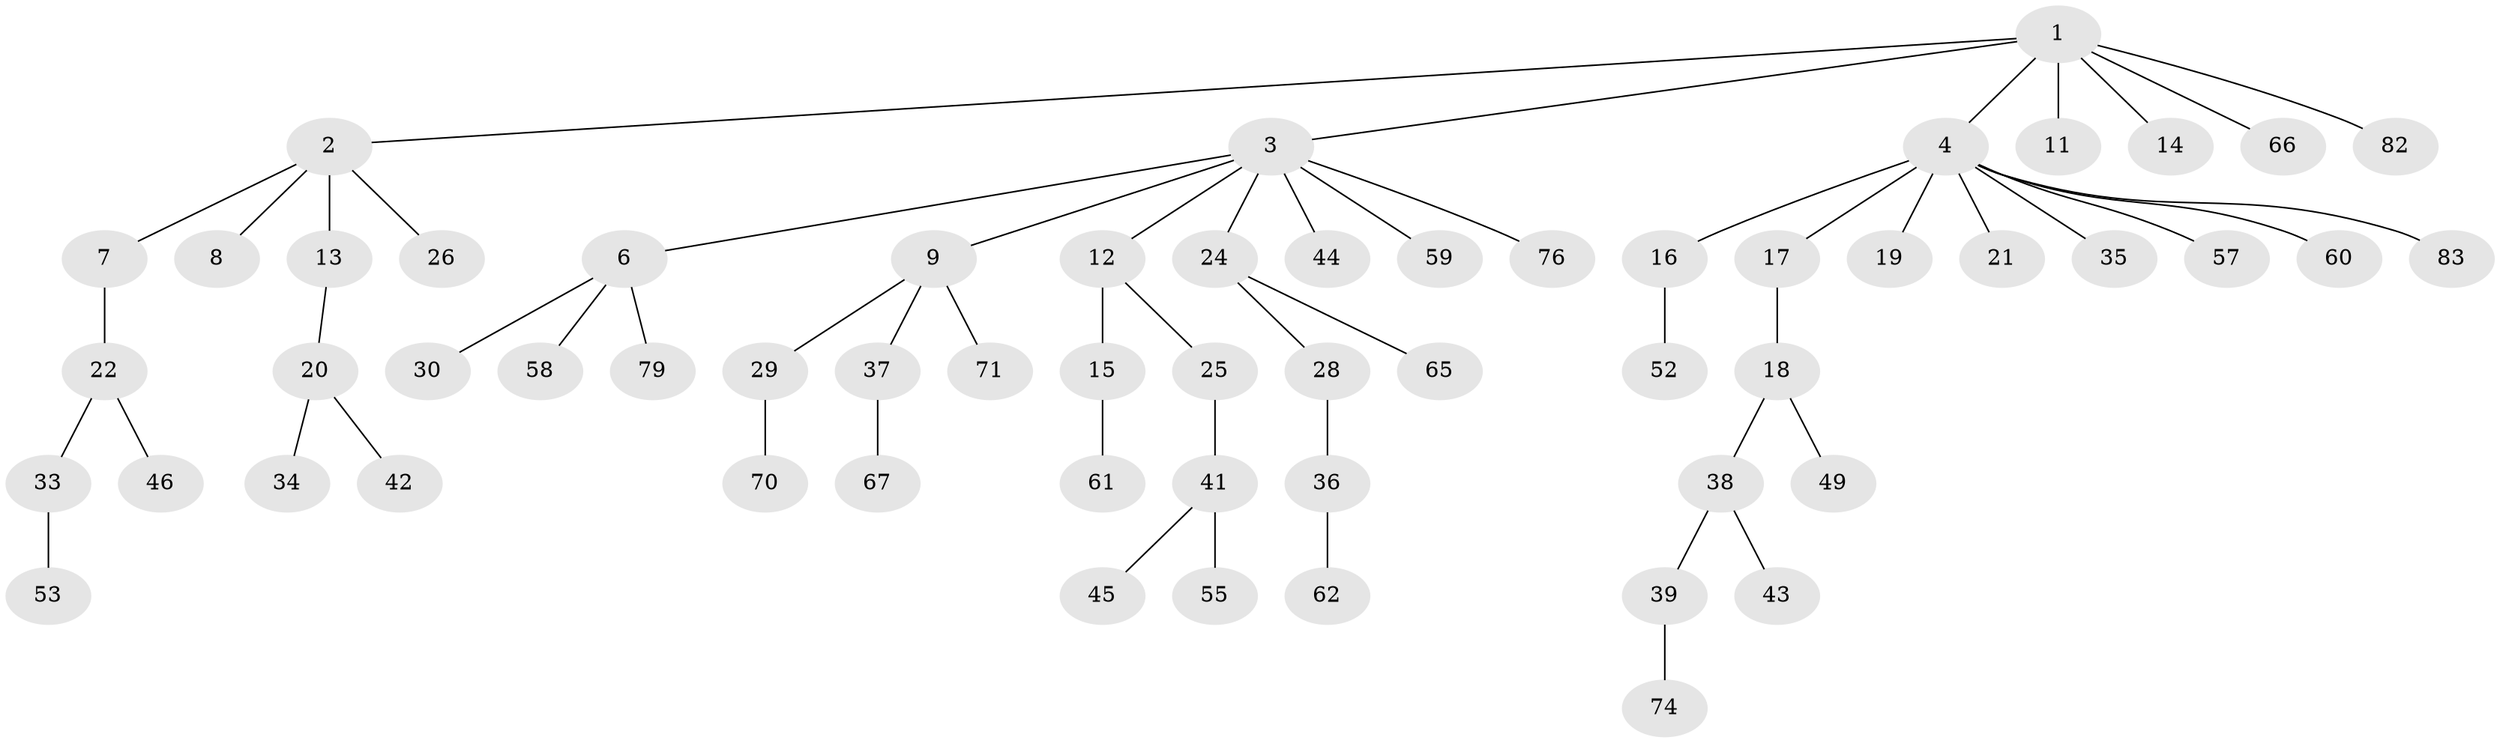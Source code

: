 // Generated by graph-tools (version 1.1) at 2025/24/03/03/25 07:24:05]
// undirected, 59 vertices, 58 edges
graph export_dot {
graph [start="1"]
  node [color=gray90,style=filled];
  1 [super="+27"];
  2 [super="+5"];
  3;
  4 [super="+10"];
  6 [super="+56"];
  7;
  8 [super="+51"];
  9 [super="+23"];
  11;
  12;
  13;
  14;
  15;
  16;
  17 [super="+84"];
  18 [super="+31"];
  19;
  20;
  21;
  22 [super="+69"];
  24 [super="+32"];
  25;
  26 [super="+50"];
  28;
  29;
  30 [super="+78"];
  33 [super="+68"];
  34;
  35;
  36 [super="+48"];
  37 [super="+40"];
  38;
  39 [super="+47"];
  41 [super="+54"];
  42 [super="+64"];
  43 [super="+73"];
  44;
  45;
  46;
  49;
  52;
  53 [super="+72"];
  55;
  57;
  58 [super="+63"];
  59 [super="+80"];
  60 [super="+77"];
  61;
  62 [super="+75"];
  65;
  66;
  67;
  70;
  71;
  74;
  76 [super="+81"];
  79 [super="+85"];
  82;
  83;
  1 -- 2;
  1 -- 3;
  1 -- 4;
  1 -- 11;
  1 -- 14;
  1 -- 66;
  1 -- 82;
  2 -- 7;
  2 -- 8;
  2 -- 13;
  2 -- 26;
  3 -- 6;
  3 -- 9;
  3 -- 12;
  3 -- 24;
  3 -- 44;
  3 -- 59;
  3 -- 76;
  4 -- 17;
  4 -- 21;
  4 -- 60;
  4 -- 83;
  4 -- 16;
  4 -- 35;
  4 -- 19;
  4 -- 57;
  6 -- 30;
  6 -- 58;
  6 -- 79;
  7 -- 22;
  9 -- 29;
  9 -- 71;
  9 -- 37;
  12 -- 15;
  12 -- 25;
  13 -- 20;
  15 -- 61;
  16 -- 52;
  17 -- 18;
  18 -- 49;
  18 -- 38;
  20 -- 34;
  20 -- 42;
  22 -- 33;
  22 -- 46;
  24 -- 28;
  24 -- 65;
  25 -- 41;
  28 -- 36;
  29 -- 70;
  33 -- 53;
  36 -- 62;
  37 -- 67;
  38 -- 39;
  38 -- 43;
  39 -- 74;
  41 -- 45;
  41 -- 55;
}
